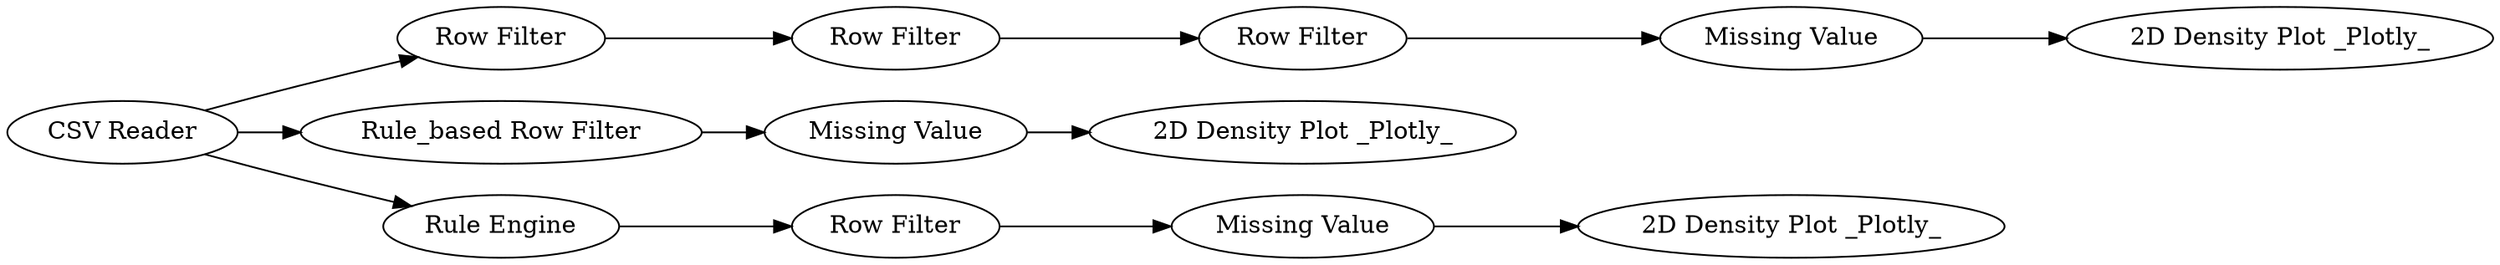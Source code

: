 digraph {
	"4948455907087265656_9" [label="Row Filter"]
	"4948455907087265656_1" [label="CSV Reader"]
	"4948455907087265656_7" [label="2D Density Plot _Plotly_"]
	"4948455907087265656_13" [label="Missing Value"]
	"4948455907087265656_2" [label="Row Filter"]
	"4948455907087265656_5" [label="Missing Value"]
	"4948455907087265656_10" [label="2D Density Plot _Plotly_"]
	"4948455907087265656_14" [label="2D Density Plot _Plotly_"]
	"4948455907087265656_3" [label="Row Filter"]
	"4948455907087265656_11" [label="Missing Value"]
	"4948455907087265656_12" [label="Rule_based Row Filter"]
	"4948455907087265656_4" [label="Row Filter"]
	"4948455907087265656_8" [label="Rule Engine"]
	"4948455907087265656_1" -> "4948455907087265656_8"
	"4948455907087265656_5" -> "4948455907087265656_7"
	"4948455907087265656_1" -> "4948455907087265656_2"
	"4948455907087265656_9" -> "4948455907087265656_11"
	"4948455907087265656_1" -> "4948455907087265656_12"
	"4948455907087265656_12" -> "4948455907087265656_13"
	"4948455907087265656_3" -> "4948455907087265656_4"
	"4948455907087265656_2" -> "4948455907087265656_3"
	"4948455907087265656_13" -> "4948455907087265656_14"
	"4948455907087265656_8" -> "4948455907087265656_9"
	"4948455907087265656_4" -> "4948455907087265656_5"
	"4948455907087265656_11" -> "4948455907087265656_10"
	rankdir=LR
}
